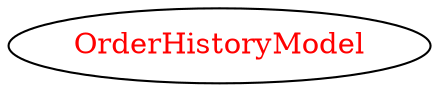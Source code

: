digraph dependencyGraph {
 concentrate=true;
 ranksep="2.0";
 rankdir="LR"; 
 splines="ortho";
"OrderHistoryModel" [fontcolor="red"];
}